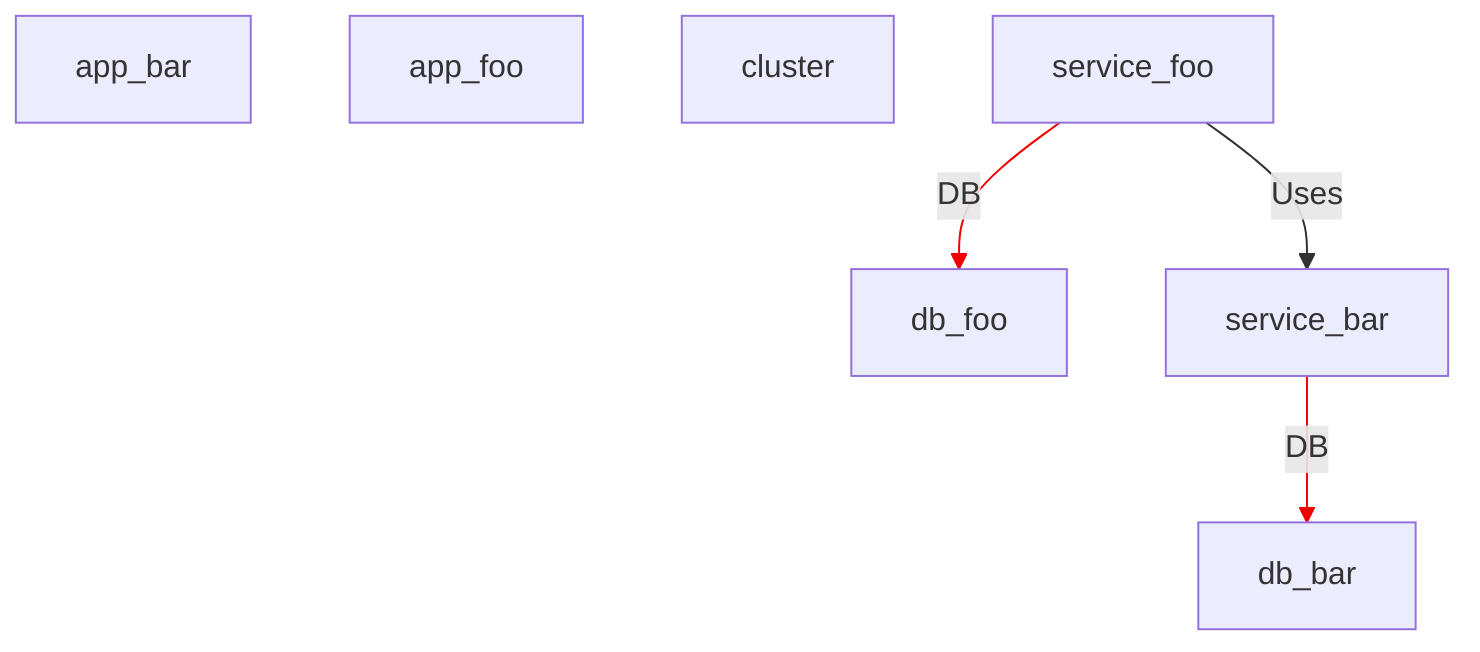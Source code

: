 flowchart TD
    %% Nodes
    app_bar
    app_foo
    cluster
    db_bar
    db_foo
    service_bar
    service_foo

    %% Links
    service_bar -->|DB| db_bar
    service_foo -->|DB| db_foo
    service_foo -->|Uses| service_bar

    %% Link Styles
    linkStyle 0,1 stroke:#f00000